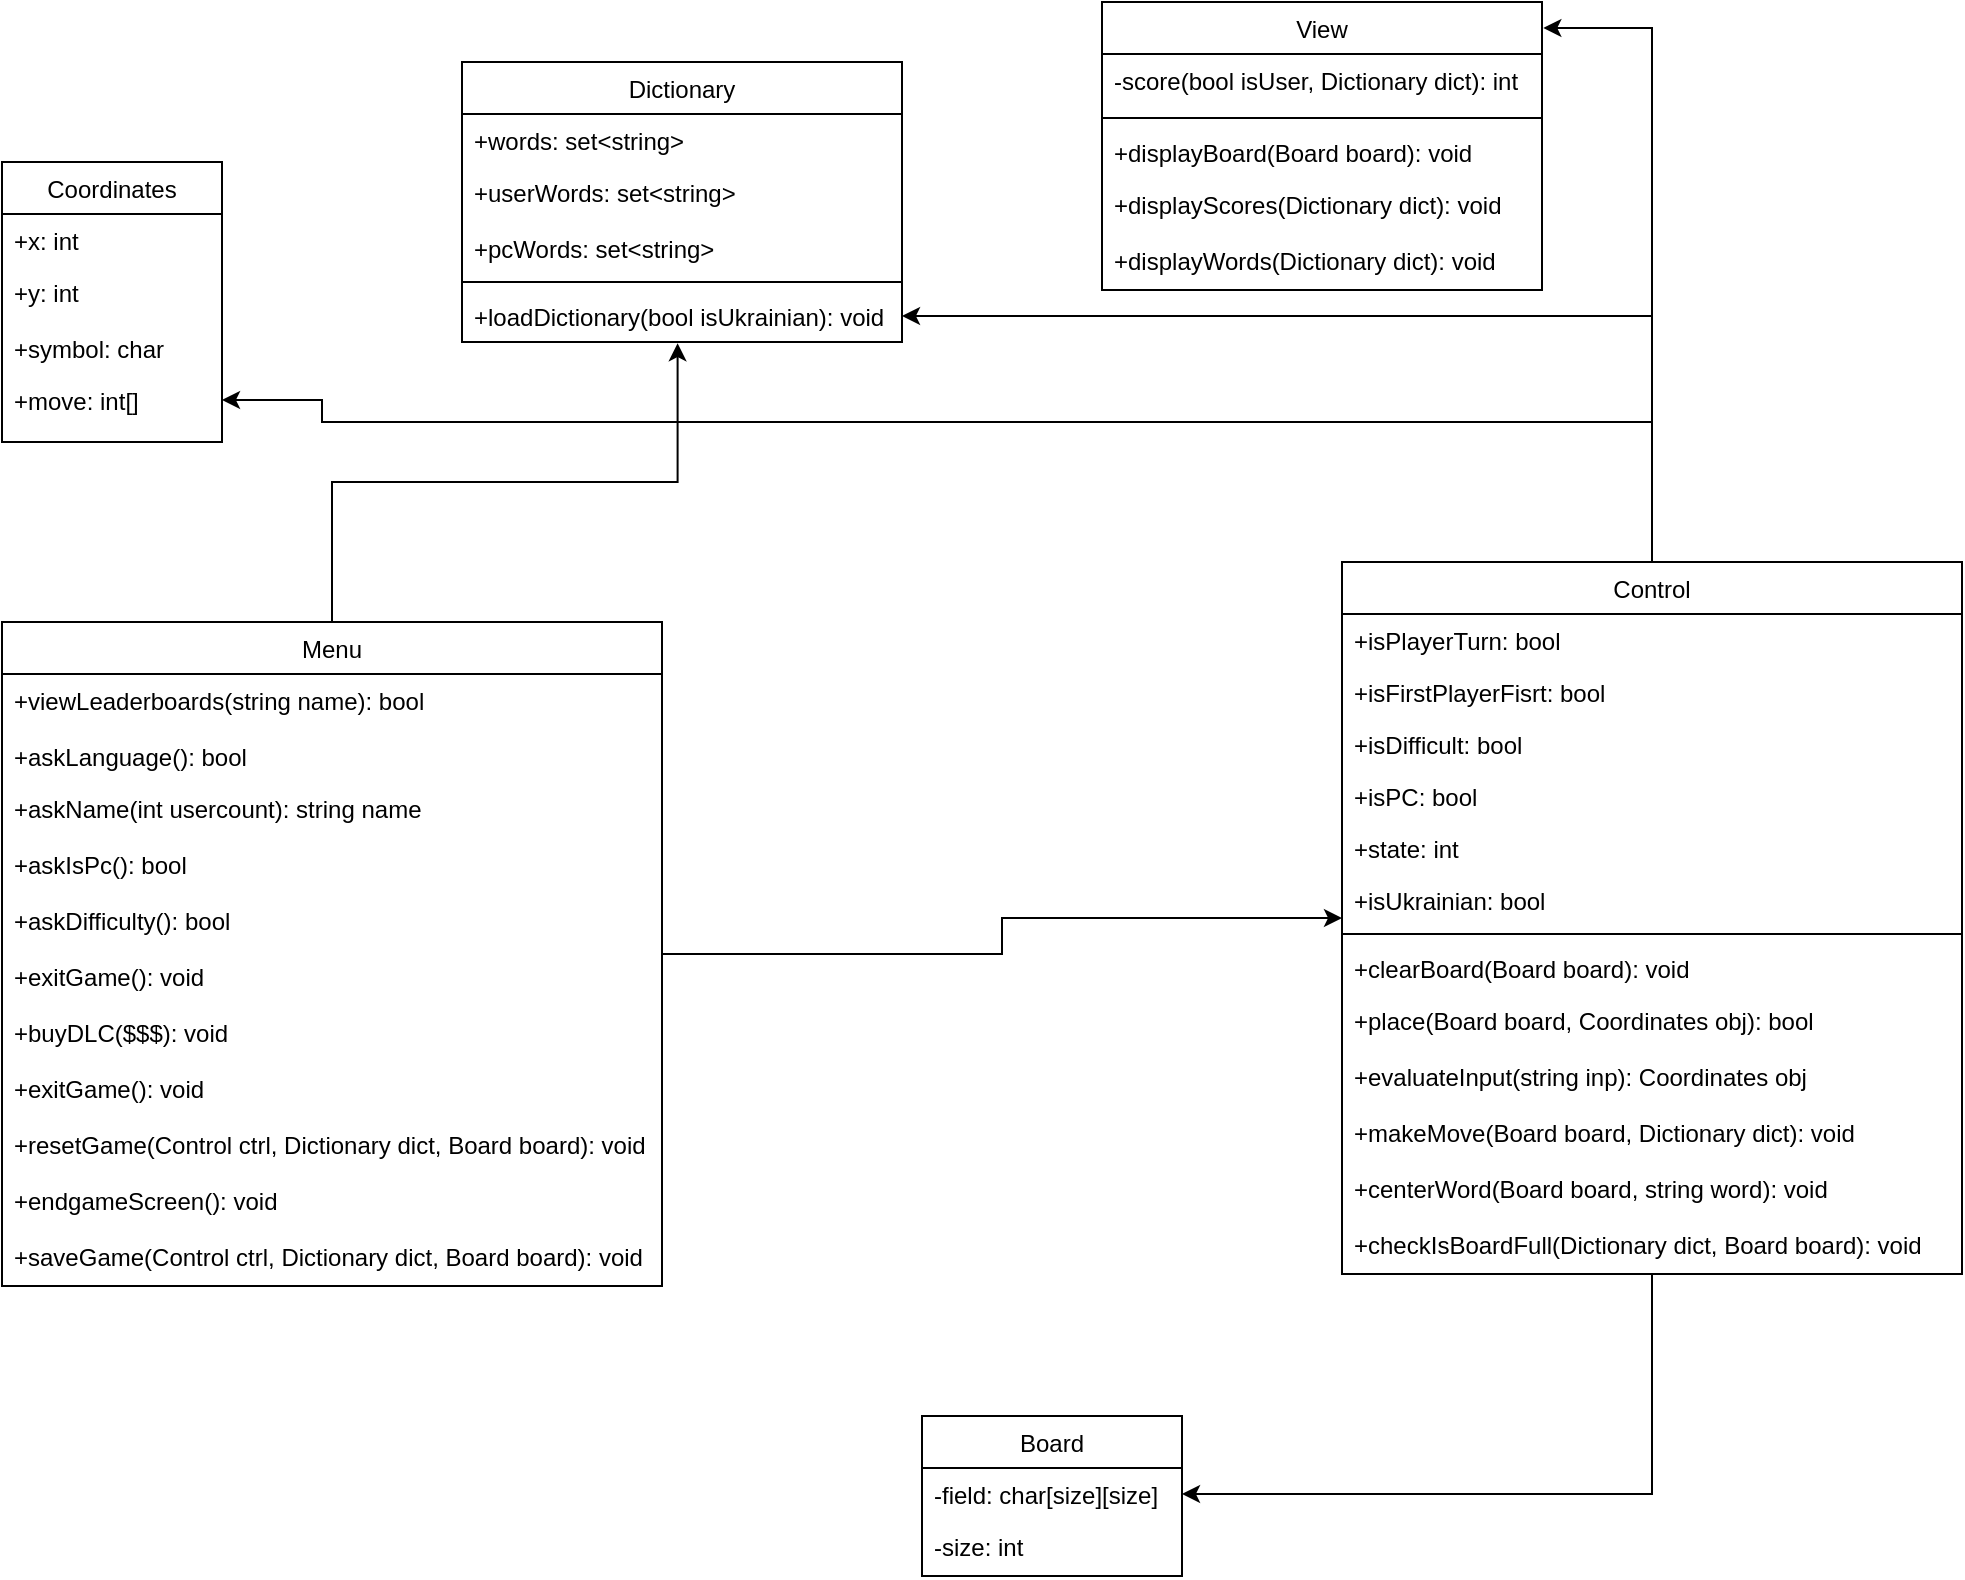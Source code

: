 <mxfile version="24.4.4" type="device">
  <diagram id="C5RBs43oDa-KdzZeNtuy" name="Page-1">
    <mxGraphModel dx="1687" dy="880" grid="1" gridSize="10" guides="1" tooltips="1" connect="1" arrows="1" fold="1" page="1" pageScale="1" pageWidth="1169" pageHeight="1654" math="0" shadow="0">
      <root>
        <mxCell id="WIyWlLk6GJQsqaUBKTNV-0" />
        <mxCell id="WIyWlLk6GJQsqaUBKTNV-1" parent="WIyWlLk6GJQsqaUBKTNV-0" />
        <mxCell id="zkfFHV4jXpPFQw0GAbJ--6" value="Dictionary" style="swimlane;fontStyle=0;align=center;verticalAlign=top;childLayout=stackLayout;horizontal=1;startSize=26;horizontalStack=0;resizeParent=1;resizeLast=0;collapsible=1;marginBottom=0;rounded=0;shadow=0;strokeWidth=1;" parent="WIyWlLk6GJQsqaUBKTNV-1" vertex="1">
          <mxGeometry x="350" y="70" width="220" height="140" as="geometry">
            <mxRectangle x="130" y="380" width="160" height="26" as="alternateBounds" />
          </mxGeometry>
        </mxCell>
        <mxCell id="zkfFHV4jXpPFQw0GAbJ--7" value="+words: set&lt;string&gt;" style="text;align=left;verticalAlign=top;spacingLeft=4;spacingRight=4;overflow=hidden;rotatable=0;points=[[0,0.5],[1,0.5]];portConstraint=eastwest;" parent="zkfFHV4jXpPFQw0GAbJ--6" vertex="1">
          <mxGeometry y="26" width="220" height="26" as="geometry" />
        </mxCell>
        <mxCell id="zkfFHV4jXpPFQw0GAbJ--8" value="+userWords: set&lt;string&gt;" style="text;align=left;verticalAlign=top;spacingLeft=4;spacingRight=4;overflow=hidden;rotatable=0;points=[[0,0.5],[1,0.5]];portConstraint=eastwest;rounded=0;shadow=0;html=0;" parent="zkfFHV4jXpPFQw0GAbJ--6" vertex="1">
          <mxGeometry y="52" width="220" height="28" as="geometry" />
        </mxCell>
        <mxCell id="zkfFHV4jXpPFQw0GAbJ--11" value="+pcWords: set&lt;string&gt;" style="text;align=left;verticalAlign=top;spacingLeft=4;spacingRight=4;overflow=hidden;rotatable=0;points=[[0,0.5],[1,0.5]];portConstraint=eastwest;" parent="zkfFHV4jXpPFQw0GAbJ--6" vertex="1">
          <mxGeometry y="80" width="220" height="26" as="geometry" />
        </mxCell>
        <mxCell id="zkfFHV4jXpPFQw0GAbJ--9" value="" style="line;html=1;strokeWidth=1;align=left;verticalAlign=middle;spacingTop=-1;spacingLeft=3;spacingRight=3;rotatable=0;labelPosition=right;points=[];portConstraint=eastwest;" parent="zkfFHV4jXpPFQw0GAbJ--6" vertex="1">
          <mxGeometry y="106" width="220" height="8" as="geometry" />
        </mxCell>
        <mxCell id="ubHQhLmCvK25cs7yVVjt-4" value="+loadDictionary(bool isUkrainian): void" style="text;align=left;verticalAlign=top;spacingLeft=4;spacingRight=4;overflow=hidden;rotatable=0;points=[[0,0.5],[1,0.5]];portConstraint=eastwest;" parent="zkfFHV4jXpPFQw0GAbJ--6" vertex="1">
          <mxGeometry y="114" width="220" height="26" as="geometry" />
        </mxCell>
        <mxCell id="zkfFHV4jXpPFQw0GAbJ--17" value="Board" style="swimlane;fontStyle=0;align=center;verticalAlign=top;childLayout=stackLayout;horizontal=1;startSize=26;horizontalStack=0;resizeParent=1;resizeLast=0;collapsible=1;marginBottom=0;rounded=0;shadow=0;strokeWidth=1;" parent="WIyWlLk6GJQsqaUBKTNV-1" vertex="1">
          <mxGeometry x="580" y="747" width="130" height="80" as="geometry">
            <mxRectangle x="430" y="90" width="160" height="26" as="alternateBounds" />
          </mxGeometry>
        </mxCell>
        <mxCell id="zkfFHV4jXpPFQw0GAbJ--18" value="-field: char[size][size]" style="text;align=left;verticalAlign=top;spacingLeft=4;spacingRight=4;overflow=hidden;rotatable=0;points=[[0,0.5],[1,0.5]];portConstraint=eastwest;" parent="zkfFHV4jXpPFQw0GAbJ--17" vertex="1">
          <mxGeometry y="26" width="130" height="26" as="geometry" />
        </mxCell>
        <mxCell id="zkfFHV4jXpPFQw0GAbJ--19" value="-size: int" style="text;align=left;verticalAlign=top;spacingLeft=4;spacingRight=4;overflow=hidden;rotatable=0;points=[[0,0.5],[1,0.5]];portConstraint=eastwest;rounded=0;shadow=0;html=0;" parent="zkfFHV4jXpPFQw0GAbJ--17" vertex="1">
          <mxGeometry y="52" width="130" height="26" as="geometry" />
        </mxCell>
        <mxCell id="PKzYesAhoVuFH7BT9TSn-6" value="Coordinates" style="swimlane;fontStyle=0;align=center;verticalAlign=top;childLayout=stackLayout;horizontal=1;startSize=26;horizontalStack=0;resizeParent=1;resizeLast=0;collapsible=1;marginBottom=0;rounded=0;shadow=0;strokeWidth=1;" parent="WIyWlLk6GJQsqaUBKTNV-1" vertex="1">
          <mxGeometry x="120" y="120" width="110" height="140" as="geometry">
            <mxRectangle x="130" y="380" width="160" height="26" as="alternateBounds" />
          </mxGeometry>
        </mxCell>
        <mxCell id="PKzYesAhoVuFH7BT9TSn-7" value="+x: int" style="text;align=left;verticalAlign=top;spacingLeft=4;spacingRight=4;overflow=hidden;rotatable=0;points=[[0,0.5],[1,0.5]];portConstraint=eastwest;" parent="PKzYesAhoVuFH7BT9TSn-6" vertex="1">
          <mxGeometry y="26" width="110" height="26" as="geometry" />
        </mxCell>
        <mxCell id="PKzYesAhoVuFH7BT9TSn-8" value="+y: int" style="text;align=left;verticalAlign=top;spacingLeft=4;spacingRight=4;overflow=hidden;rotatable=0;points=[[0,0.5],[1,0.5]];portConstraint=eastwest;rounded=0;shadow=0;html=0;" parent="PKzYesAhoVuFH7BT9TSn-6" vertex="1">
          <mxGeometry y="52" width="110" height="28" as="geometry" />
        </mxCell>
        <mxCell id="PKzYesAhoVuFH7BT9TSn-9" value="+symbol: char" style="text;align=left;verticalAlign=top;spacingLeft=4;spacingRight=4;overflow=hidden;rotatable=0;points=[[0,0.5],[1,0.5]];portConstraint=eastwest;" parent="PKzYesAhoVuFH7BT9TSn-6" vertex="1">
          <mxGeometry y="80" width="110" height="26" as="geometry" />
        </mxCell>
        <mxCell id="PKzYesAhoVuFH7BT9TSn-30" value="+move: int[]" style="text;align=left;verticalAlign=top;spacingLeft=4;spacingRight=4;overflow=hidden;rotatable=0;points=[[0,0.5],[1,0.5]];portConstraint=eastwest;" parent="PKzYesAhoVuFH7BT9TSn-6" vertex="1">
          <mxGeometry y="106" width="110" height="26" as="geometry" />
        </mxCell>
        <mxCell id="mE22m7ZJQPGCuoI6uwM2-0" value="View&#xa;" style="swimlane;fontStyle=0;align=center;verticalAlign=top;childLayout=stackLayout;horizontal=1;startSize=26;horizontalStack=0;resizeParent=1;resizeLast=0;collapsible=1;marginBottom=0;rounded=0;shadow=0;strokeWidth=1;" parent="WIyWlLk6GJQsqaUBKTNV-1" vertex="1">
          <mxGeometry x="670" y="40" width="220" height="144" as="geometry">
            <mxRectangle x="430" y="90" width="160" height="26" as="alternateBounds" />
          </mxGeometry>
        </mxCell>
        <mxCell id="mE22m7ZJQPGCuoI6uwM2-29" value="-score(bool isUser, Dictionary dict): int" style="text;align=left;verticalAlign=top;spacingLeft=4;spacingRight=4;overflow=hidden;rotatable=0;points=[[0,0.5],[1,0.5]];portConstraint=eastwest;" parent="mE22m7ZJQPGCuoI6uwM2-0" vertex="1">
          <mxGeometry y="26" width="220" height="28" as="geometry" />
        </mxCell>
        <mxCell id="mE22m7ZJQPGCuoI6uwM2-28" value="" style="line;html=1;strokeWidth=1;align=left;verticalAlign=middle;spacingTop=-1;spacingLeft=3;spacingRight=3;rotatable=0;labelPosition=right;points=[];portConstraint=eastwest;" parent="mE22m7ZJQPGCuoI6uwM2-0" vertex="1">
          <mxGeometry y="54" width="220" height="8" as="geometry" />
        </mxCell>
        <mxCell id="mE22m7ZJQPGCuoI6uwM2-4" value="+displayBoard(Board board): void" style="text;align=left;verticalAlign=top;spacingLeft=4;spacingRight=4;overflow=hidden;rotatable=0;points=[[0,0.5],[1,0.5]];portConstraint=eastwest;" parent="mE22m7ZJQPGCuoI6uwM2-0" vertex="1">
          <mxGeometry y="62" width="220" height="26" as="geometry" />
        </mxCell>
        <mxCell id="mE22m7ZJQPGCuoI6uwM2-5" value="+displayScores(Dictionary dict): void" style="text;align=left;verticalAlign=top;spacingLeft=4;spacingRight=4;overflow=hidden;rotatable=0;points=[[0,0.5],[1,0.5]];portConstraint=eastwest;" parent="mE22m7ZJQPGCuoI6uwM2-0" vertex="1">
          <mxGeometry y="88" width="220" height="28" as="geometry" />
        </mxCell>
        <mxCell id="mE22m7ZJQPGCuoI6uwM2-6" value="+displayWords(Dictionary dict): void" style="text;align=left;verticalAlign=top;spacingLeft=4;spacingRight=4;overflow=hidden;rotatable=0;points=[[0,0.5],[1,0.5]];portConstraint=eastwest;" parent="mE22m7ZJQPGCuoI6uwM2-0" vertex="1">
          <mxGeometry y="116" width="220" height="28" as="geometry" />
        </mxCell>
        <mxCell id="TomdLMYC4BqATgW_fgGF-22" style="edgeStyle=orthogonalEdgeStyle;rounded=0;orthogonalLoop=1;jettySize=auto;html=1;entryX=1;entryY=0.5;entryDx=0;entryDy=0;" edge="1" parent="WIyWlLk6GJQsqaUBKTNV-1" source="mE22m7ZJQPGCuoI6uwM2-9" target="ubHQhLmCvK25cs7yVVjt-4">
          <mxGeometry relative="1" as="geometry" />
        </mxCell>
        <mxCell id="TomdLMYC4BqATgW_fgGF-25" style="edgeStyle=orthogonalEdgeStyle;rounded=0;orthogonalLoop=1;jettySize=auto;html=1;entryX=1;entryY=0.5;entryDx=0;entryDy=0;" edge="1" parent="WIyWlLk6GJQsqaUBKTNV-1" source="mE22m7ZJQPGCuoI6uwM2-9" target="zkfFHV4jXpPFQw0GAbJ--18">
          <mxGeometry relative="1" as="geometry" />
        </mxCell>
        <mxCell id="TomdLMYC4BqATgW_fgGF-26" style="edgeStyle=orthogonalEdgeStyle;rounded=0;orthogonalLoop=1;jettySize=auto;html=1;entryX=1;entryY=0.5;entryDx=0;entryDy=0;" edge="1" parent="WIyWlLk6GJQsqaUBKTNV-1" source="mE22m7ZJQPGCuoI6uwM2-9" target="PKzYesAhoVuFH7BT9TSn-30">
          <mxGeometry relative="1" as="geometry">
            <Array as="points">
              <mxPoint x="945" y="250" />
              <mxPoint x="280" y="250" />
              <mxPoint x="280" y="239" />
            </Array>
          </mxGeometry>
        </mxCell>
        <mxCell id="mE22m7ZJQPGCuoI6uwM2-9" value="Control&#xa;" style="swimlane;fontStyle=0;align=center;verticalAlign=top;childLayout=stackLayout;horizontal=1;startSize=26;horizontalStack=0;resizeParent=1;resizeLast=0;collapsible=1;marginBottom=0;rounded=0;shadow=0;strokeWidth=1;" parent="WIyWlLk6GJQsqaUBKTNV-1" vertex="1">
          <mxGeometry x="790" y="320" width="310" height="356" as="geometry">
            <mxRectangle x="430" y="90" width="160" height="26" as="alternateBounds" />
          </mxGeometry>
        </mxCell>
        <mxCell id="mE22m7ZJQPGCuoI6uwM2-27" value="+isPlayerTurn: bool" style="text;align=left;verticalAlign=top;spacingLeft=4;spacingRight=4;overflow=hidden;rotatable=0;points=[[0,0.5],[1,0.5]];portConstraint=eastwest;" parent="mE22m7ZJQPGCuoI6uwM2-9" vertex="1">
          <mxGeometry y="26" width="310" height="26" as="geometry" />
        </mxCell>
        <mxCell id="TomdLMYC4BqATgW_fgGF-16" value="+isFirstPlayerFisrt: bool" style="text;align=left;verticalAlign=top;spacingLeft=4;spacingRight=4;overflow=hidden;rotatable=0;points=[[0,0.5],[1,0.5]];portConstraint=eastwest;" vertex="1" parent="mE22m7ZJQPGCuoI6uwM2-9">
          <mxGeometry y="52" width="310" height="26" as="geometry" />
        </mxCell>
        <mxCell id="TomdLMYC4BqATgW_fgGF-17" value="+isDifficult: bool" style="text;align=left;verticalAlign=top;spacingLeft=4;spacingRight=4;overflow=hidden;rotatable=0;points=[[0,0.5],[1,0.5]];portConstraint=eastwest;" vertex="1" parent="mE22m7ZJQPGCuoI6uwM2-9">
          <mxGeometry y="78" width="310" height="26" as="geometry" />
        </mxCell>
        <mxCell id="t6b5Q1fmncqCNGiWWlYT-0" value="+isPC: bool" style="text;align=left;verticalAlign=top;spacingLeft=4;spacingRight=4;overflow=hidden;rotatable=0;points=[[0,0.5],[1,0.5]];portConstraint=eastwest;" parent="mE22m7ZJQPGCuoI6uwM2-9" vertex="1">
          <mxGeometry y="104" width="310" height="26" as="geometry" />
        </mxCell>
        <mxCell id="TomdLMYC4BqATgW_fgGF-9" value="+state: int" style="text;align=left;verticalAlign=top;spacingLeft=4;spacingRight=4;overflow=hidden;rotatable=0;points=[[0,0.5],[1,0.5]];portConstraint=eastwest;" vertex="1" parent="mE22m7ZJQPGCuoI6uwM2-9">
          <mxGeometry y="130" width="310" height="26" as="geometry" />
        </mxCell>
        <mxCell id="TomdLMYC4BqATgW_fgGF-10" value="+isUkrainian: bool" style="text;align=left;verticalAlign=top;spacingLeft=4;spacingRight=4;overflow=hidden;rotatable=0;points=[[0,0.5],[1,0.5]];portConstraint=eastwest;" vertex="1" parent="mE22m7ZJQPGCuoI6uwM2-9">
          <mxGeometry y="156" width="310" height="26" as="geometry" />
        </mxCell>
        <mxCell id="mE22m7ZJQPGCuoI6uwM2-26" value="" style="line;html=1;strokeWidth=1;align=left;verticalAlign=middle;spacingTop=-1;spacingLeft=3;spacingRight=3;rotatable=0;labelPosition=right;points=[];portConstraint=eastwest;" parent="mE22m7ZJQPGCuoI6uwM2-9" vertex="1">
          <mxGeometry y="182" width="310" height="8" as="geometry" />
        </mxCell>
        <mxCell id="mE22m7ZJQPGCuoI6uwM2-10" value="+clearBoard(Board board): void" style="text;align=left;verticalAlign=top;spacingLeft=4;spacingRight=4;overflow=hidden;rotatable=0;points=[[0,0.5],[1,0.5]];portConstraint=eastwest;" parent="mE22m7ZJQPGCuoI6uwM2-9" vertex="1">
          <mxGeometry y="190" width="310" height="26" as="geometry" />
        </mxCell>
        <mxCell id="mE22m7ZJQPGCuoI6uwM2-11" value="+place(Board board, Coordinates obj): bool" style="text;align=left;verticalAlign=top;spacingLeft=4;spacingRight=4;overflow=hidden;rotatable=0;points=[[0,0.5],[1,0.5]];portConstraint=eastwest;" parent="mE22m7ZJQPGCuoI6uwM2-9" vertex="1">
          <mxGeometry y="216" width="310" height="28" as="geometry" />
        </mxCell>
        <mxCell id="mE22m7ZJQPGCuoI6uwM2-12" value="+evaluateInput(string inp): Coordinates obj" style="text;align=left;verticalAlign=top;spacingLeft=4;spacingRight=4;overflow=hidden;rotatable=0;points=[[0,0.5],[1,0.5]];portConstraint=eastwest;" parent="mE22m7ZJQPGCuoI6uwM2-9" vertex="1">
          <mxGeometry y="244" width="310" height="28" as="geometry" />
        </mxCell>
        <mxCell id="mE22m7ZJQPGCuoI6uwM2-13" value="+makeMove(Board board, Dictionary dict): void" style="text;align=left;verticalAlign=top;spacingLeft=4;spacingRight=4;overflow=hidden;rotatable=0;points=[[0,0.5],[1,0.5]];portConstraint=eastwest;" parent="mE22m7ZJQPGCuoI6uwM2-9" vertex="1">
          <mxGeometry y="272" width="310" height="28" as="geometry" />
        </mxCell>
        <mxCell id="mE22m7ZJQPGCuoI6uwM2-16" value="+centerWord(Board board, string word): void" style="text;align=left;verticalAlign=top;spacingLeft=4;spacingRight=4;overflow=hidden;rotatable=0;points=[[0,0.5],[1,0.5]];portConstraint=eastwest;" parent="mE22m7ZJQPGCuoI6uwM2-9" vertex="1">
          <mxGeometry y="300" width="310" height="28" as="geometry" />
        </mxCell>
        <mxCell id="TomdLMYC4BqATgW_fgGF-14" value="+checkIsBoardFull(Dictionary dict, Board board): void" style="text;align=left;verticalAlign=top;spacingLeft=4;spacingRight=4;overflow=hidden;rotatable=0;points=[[0,0.5],[1,0.5]];portConstraint=eastwest;" vertex="1" parent="mE22m7ZJQPGCuoI6uwM2-9">
          <mxGeometry y="328" width="310" height="28" as="geometry" />
        </mxCell>
        <mxCell id="TomdLMYC4BqATgW_fgGF-24" style="edgeStyle=orthogonalEdgeStyle;rounded=0;orthogonalLoop=1;jettySize=auto;html=1;" edge="1" parent="WIyWlLk6GJQsqaUBKTNV-1" source="TomdLMYC4BqATgW_fgGF-0" target="mE22m7ZJQPGCuoI6uwM2-9">
          <mxGeometry relative="1" as="geometry" />
        </mxCell>
        <mxCell id="TomdLMYC4BqATgW_fgGF-0" value="Menu" style="swimlane;fontStyle=0;align=center;verticalAlign=top;childLayout=stackLayout;horizontal=1;startSize=26;horizontalStack=0;resizeParent=1;resizeLast=0;collapsible=1;marginBottom=0;rounded=0;shadow=0;strokeWidth=1;" vertex="1" parent="WIyWlLk6GJQsqaUBKTNV-1">
          <mxGeometry x="120" y="350" width="330" height="332" as="geometry">
            <mxRectangle x="430" y="90" width="160" height="26" as="alternateBounds" />
          </mxGeometry>
        </mxCell>
        <mxCell id="TomdLMYC4BqATgW_fgGF-5" value="+viewLeaderboards(string name): bool" style="text;align=left;verticalAlign=top;spacingLeft=4;spacingRight=4;overflow=hidden;rotatable=0;points=[[0,0.5],[1,0.5]];portConstraint=eastwest;" vertex="1" parent="TomdLMYC4BqATgW_fgGF-0">
          <mxGeometry y="26" width="330" height="28" as="geometry" />
        </mxCell>
        <mxCell id="TomdLMYC4BqATgW_fgGF-4" value="+askLanguage(): bool" style="text;align=left;verticalAlign=top;spacingLeft=4;spacingRight=4;overflow=hidden;rotatable=0;points=[[0,0.5],[1,0.5]];portConstraint=eastwest;" vertex="1" parent="TomdLMYC4BqATgW_fgGF-0">
          <mxGeometry y="54" width="330" height="26" as="geometry" />
        </mxCell>
        <mxCell id="TomdLMYC4BqATgW_fgGF-6" value="+askName(int usercount): string name" style="text;align=left;verticalAlign=top;spacingLeft=4;spacingRight=4;overflow=hidden;rotatable=0;points=[[0,0.5],[1,0.5]];portConstraint=eastwest;" vertex="1" parent="TomdLMYC4BqATgW_fgGF-0">
          <mxGeometry y="80" width="330" height="28" as="geometry" />
        </mxCell>
        <mxCell id="TomdLMYC4BqATgW_fgGF-19" value="+askIsPc(): bool" style="text;align=left;verticalAlign=top;spacingLeft=4;spacingRight=4;overflow=hidden;rotatable=0;points=[[0,0.5],[1,0.5]];portConstraint=eastwest;" vertex="1" parent="TomdLMYC4BqATgW_fgGF-0">
          <mxGeometry y="108" width="330" height="28" as="geometry" />
        </mxCell>
        <mxCell id="TomdLMYC4BqATgW_fgGF-20" value="+askDifficulty(): bool" style="text;align=left;verticalAlign=top;spacingLeft=4;spacingRight=4;overflow=hidden;rotatable=0;points=[[0,0.5],[1,0.5]];portConstraint=eastwest;" vertex="1" parent="TomdLMYC4BqATgW_fgGF-0">
          <mxGeometry y="136" width="330" height="28" as="geometry" />
        </mxCell>
        <mxCell id="TomdLMYC4BqATgW_fgGF-7" value="+exitGame(): void" style="text;align=left;verticalAlign=top;spacingLeft=4;spacingRight=4;overflow=hidden;rotatable=0;points=[[0,0.5],[1,0.5]];portConstraint=eastwest;" vertex="1" parent="TomdLMYC4BqATgW_fgGF-0">
          <mxGeometry y="164" width="330" height="28" as="geometry" />
        </mxCell>
        <mxCell id="TomdLMYC4BqATgW_fgGF-8" value="+buyDLC($$$): void" style="text;align=left;verticalAlign=top;spacingLeft=4;spacingRight=4;overflow=hidden;rotatable=0;points=[[0,0.5],[1,0.5]];portConstraint=eastwest;" vertex="1" parent="TomdLMYC4BqATgW_fgGF-0">
          <mxGeometry y="192" width="330" height="28" as="geometry" />
        </mxCell>
        <mxCell id="TomdLMYC4BqATgW_fgGF-11" value="+exitGame(): void" style="text;align=left;verticalAlign=top;spacingLeft=4;spacingRight=4;overflow=hidden;rotatable=0;points=[[0,0.5],[1,0.5]];portConstraint=eastwest;" vertex="1" parent="TomdLMYC4BqATgW_fgGF-0">
          <mxGeometry y="220" width="330" height="28" as="geometry" />
        </mxCell>
        <mxCell id="TomdLMYC4BqATgW_fgGF-12" value="+resetGame(Control ctrl, Dictionary dict, Board board): void" style="text;align=left;verticalAlign=top;spacingLeft=4;spacingRight=4;overflow=hidden;rotatable=0;points=[[0,0.5],[1,0.5]];portConstraint=eastwest;" vertex="1" parent="TomdLMYC4BqATgW_fgGF-0">
          <mxGeometry y="248" width="330" height="28" as="geometry" />
        </mxCell>
        <mxCell id="TomdLMYC4BqATgW_fgGF-13" value="+endgameScreen(): void" style="text;align=left;verticalAlign=top;spacingLeft=4;spacingRight=4;overflow=hidden;rotatable=0;points=[[0,0.5],[1,0.5]];portConstraint=eastwest;" vertex="1" parent="TomdLMYC4BqATgW_fgGF-0">
          <mxGeometry y="276" width="330" height="28" as="geometry" />
        </mxCell>
        <mxCell id="TomdLMYC4BqATgW_fgGF-18" value="+saveGame(Control ctrl, Dictionary dict, Board board): void" style="text;align=left;verticalAlign=top;spacingLeft=4;spacingRight=4;overflow=hidden;rotatable=0;points=[[0,0.5],[1,0.5]];portConstraint=eastwest;" vertex="1" parent="TomdLMYC4BqATgW_fgGF-0">
          <mxGeometry y="304" width="330" height="28" as="geometry" />
        </mxCell>
        <mxCell id="TomdLMYC4BqATgW_fgGF-21" style="edgeStyle=orthogonalEdgeStyle;rounded=0;orthogonalLoop=1;jettySize=auto;html=1;entryX=0.49;entryY=1.023;entryDx=0;entryDy=0;entryPerimeter=0;" edge="1" parent="WIyWlLk6GJQsqaUBKTNV-1" source="TomdLMYC4BqATgW_fgGF-0" target="ubHQhLmCvK25cs7yVVjt-4">
          <mxGeometry relative="1" as="geometry" />
        </mxCell>
        <mxCell id="TomdLMYC4BqATgW_fgGF-23" style="edgeStyle=orthogonalEdgeStyle;rounded=0;orthogonalLoop=1;jettySize=auto;html=1;entryX=1.003;entryY=0.09;entryDx=0;entryDy=0;entryPerimeter=0;" edge="1" parent="WIyWlLk6GJQsqaUBKTNV-1" source="mE22m7ZJQPGCuoI6uwM2-9" target="mE22m7ZJQPGCuoI6uwM2-0">
          <mxGeometry relative="1" as="geometry" />
        </mxCell>
      </root>
    </mxGraphModel>
  </diagram>
</mxfile>
